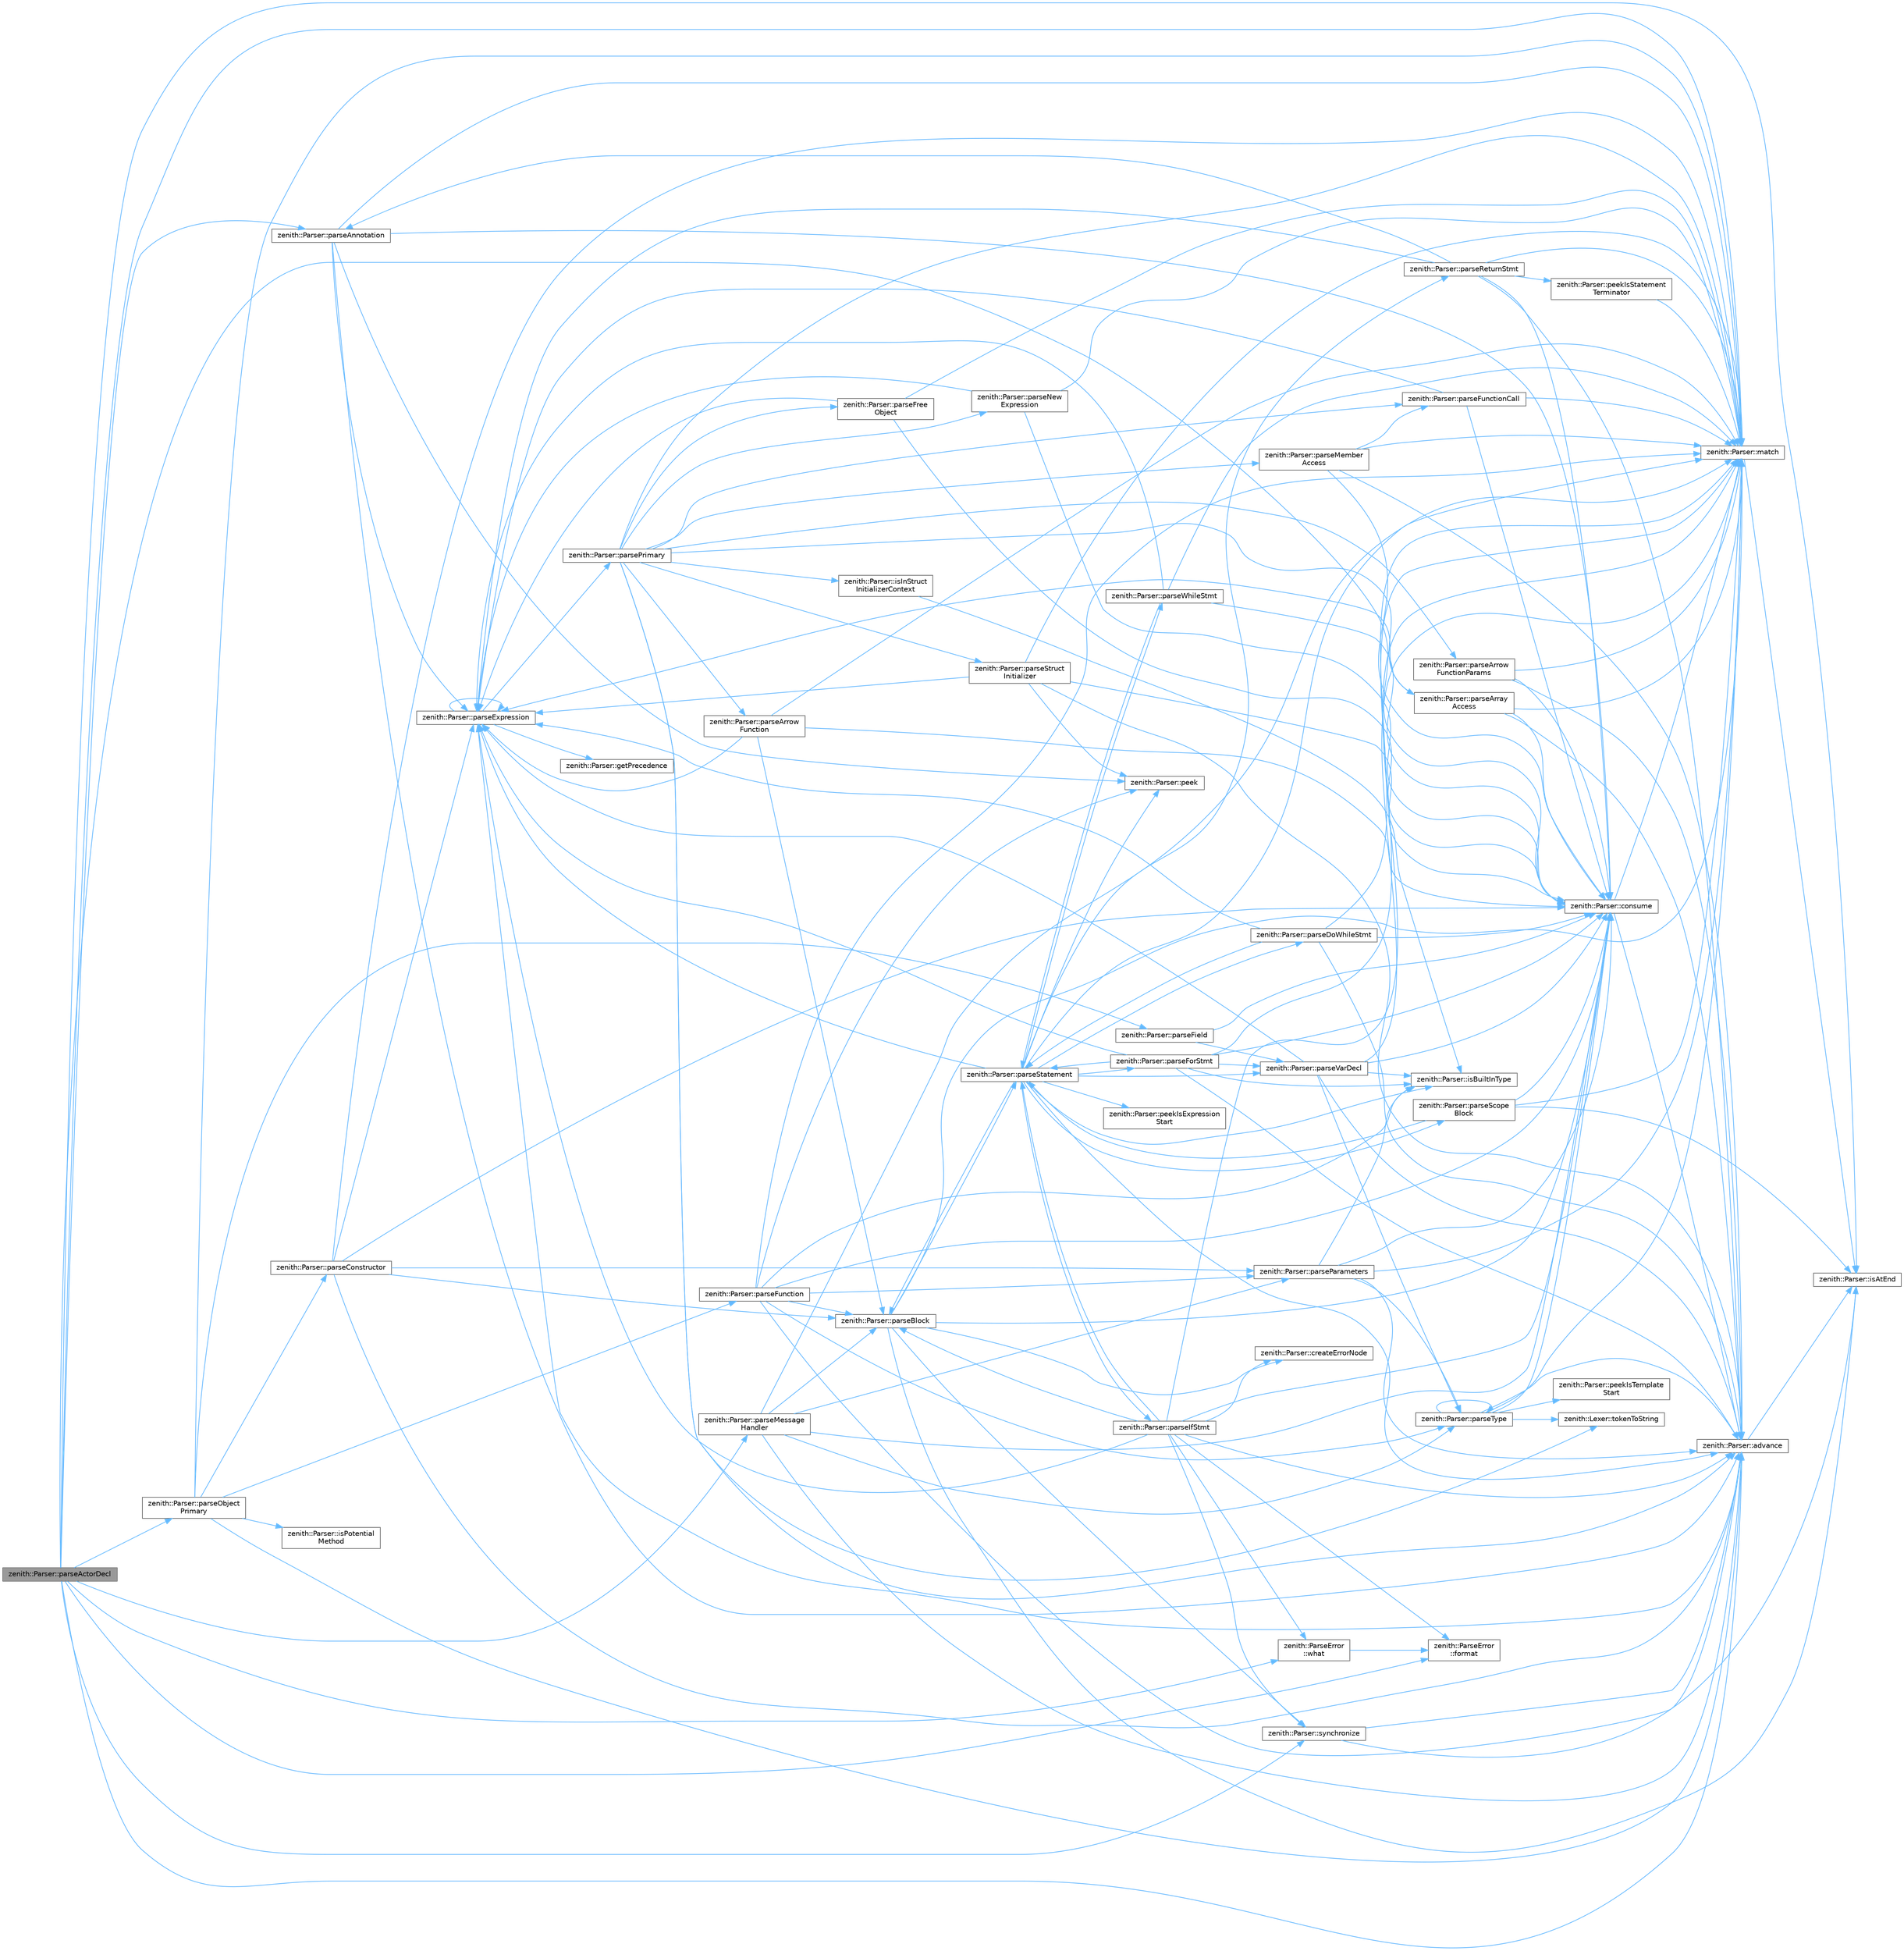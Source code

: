 digraph "zenith::Parser::parseActorDecl"
{
 // LATEX_PDF_SIZE
  bgcolor="transparent";
  edge [fontname=Helvetica,fontsize=10,labelfontname=Helvetica,labelfontsize=10];
  node [fontname=Helvetica,fontsize=10,shape=box,height=0.2,width=0.4];
  rankdir="LR";
  Node1 [id="Node000001",label="zenith::Parser::parseActorDecl",height=0.2,width=0.4,color="gray40", fillcolor="grey60", style="filled", fontcolor="black",tooltip=" "];
  Node1 -> Node2 [id="edge1_Node000001_Node000002",color="steelblue1",style="solid",tooltip=" "];
  Node2 [id="Node000002",label="zenith::Parser::advance",height=0.2,width=0.4,color="grey40", fillcolor="white", style="filled",URL="$classzenith_1_1_parser.html#a9639927866a398781d4c1d205da431d8",tooltip=" "];
  Node2 -> Node3 [id="edge2_Node000002_Node000003",color="steelblue1",style="solid",tooltip=" "];
  Node3 [id="Node000003",label="zenith::Parser::isAtEnd",height=0.2,width=0.4,color="grey40", fillcolor="white", style="filled",URL="$classzenith_1_1_parser.html#a7fa9d1e2197db94168ba4e2c4fd98ad1",tooltip=" "];
  Node1 -> Node4 [id="edge3_Node000001_Node000004",color="steelblue1",style="solid",tooltip=" "];
  Node4 [id="Node000004",label="zenith::Parser::consume",height=0.2,width=0.4,color="grey40", fillcolor="white", style="filled",URL="$classzenith_1_1_parser.html#a729f5bdd53b7be97e8f5f3fb28f64249",tooltip=" "];
  Node4 -> Node2 [id="edge4_Node000004_Node000002",color="steelblue1",style="solid",tooltip=" "];
  Node4 -> Node5 [id="edge5_Node000004_Node000005",color="steelblue1",style="solid",tooltip=" "];
  Node5 [id="Node000005",label="zenith::Parser::match",height=0.2,width=0.4,color="grey40", fillcolor="white", style="filled",URL="$classzenith_1_1_parser.html#a6a8b25ba2a7a7f371a02b1419121e8cb",tooltip=" "];
  Node5 -> Node3 [id="edge6_Node000005_Node000003",color="steelblue1",style="solid",tooltip=" "];
  Node1 -> Node6 [id="edge7_Node000001_Node000006",color="steelblue1",style="solid",tooltip=" "];
  Node6 [id="Node000006",label="zenith::ParseError\l::format",height=0.2,width=0.4,color="grey40", fillcolor="white", style="filled",URL="$classzenith_1_1_parse_error.html#a432ddabc956004a6660137f537d2ba45",tooltip=" "];
  Node1 -> Node3 [id="edge8_Node000001_Node000003",color="steelblue1",style="solid",tooltip=" "];
  Node1 -> Node5 [id="edge9_Node000001_Node000005",color="steelblue1",style="solid",tooltip=" "];
  Node1 -> Node7 [id="edge10_Node000001_Node000007",color="steelblue1",style="solid",tooltip=" "];
  Node7 [id="Node000007",label="zenith::Parser::parseAnnotation",height=0.2,width=0.4,color="grey40", fillcolor="white", style="filled",URL="$classzenith_1_1_parser.html#afff2e82900309df63d9aa89f4d3e31d6",tooltip=" "];
  Node7 -> Node2 [id="edge11_Node000007_Node000002",color="steelblue1",style="solid",tooltip=" "];
  Node7 -> Node4 [id="edge12_Node000007_Node000004",color="steelblue1",style="solid",tooltip=" "];
  Node7 -> Node5 [id="edge13_Node000007_Node000005",color="steelblue1",style="solid",tooltip=" "];
  Node7 -> Node8 [id="edge14_Node000007_Node000008",color="steelblue1",style="solid",tooltip=" "];
  Node8 [id="Node000008",label="zenith::Parser::parseExpression",height=0.2,width=0.4,color="grey40", fillcolor="white", style="filled",URL="$classzenith_1_1_parser.html#a239906fd51d54598f6d3dcc18d97b6b9",tooltip=" "];
  Node8 -> Node2 [id="edge15_Node000008_Node000002",color="steelblue1",style="solid",tooltip=" "];
  Node8 -> Node9 [id="edge16_Node000008_Node000009",color="steelblue1",style="solid",tooltip=" "];
  Node9 [id="Node000009",label="zenith::Parser::getPrecedence",height=0.2,width=0.4,color="grey40", fillcolor="white", style="filled",URL="$classzenith_1_1_parser.html#a5386ec516fb692a1b1ecd9058ca2c19e",tooltip=" "];
  Node8 -> Node8 [id="edge17_Node000008_Node000008",color="steelblue1",style="solid",tooltip=" "];
  Node8 -> Node10 [id="edge18_Node000008_Node000010",color="steelblue1",style="solid",tooltip=" "];
  Node10 [id="Node000010",label="zenith::Parser::parsePrimary",height=0.2,width=0.4,color="grey40", fillcolor="white", style="filled",URL="$classzenith_1_1_parser.html#a9425b18adfbb62629ae5ea654addc7cb",tooltip=" "];
  Node10 -> Node2 [id="edge19_Node000010_Node000002",color="steelblue1",style="solid",tooltip=" "];
  Node10 -> Node11 [id="edge20_Node000010_Node000011",color="steelblue1",style="solid",tooltip=" "];
  Node11 [id="Node000011",label="zenith::Parser::isInStruct\lInitializerContext",height=0.2,width=0.4,color="grey40", fillcolor="white", style="filled",URL="$classzenith_1_1_parser.html#a122c98490d526265ce1a9a2ecaf188f9",tooltip=" "];
  Node11 -> Node12 [id="edge21_Node000011_Node000012",color="steelblue1",style="solid",tooltip=" "];
  Node12 [id="Node000012",label="zenith::Parser::isBuiltInType",height=0.2,width=0.4,color="grey40", fillcolor="white", style="filled",URL="$classzenith_1_1_parser.html#a68c100d957e0a8960de2fca188e23054",tooltip=" "];
  Node10 -> Node5 [id="edge22_Node000010_Node000005",color="steelblue1",style="solid",tooltip=" "];
  Node10 -> Node13 [id="edge23_Node000010_Node000013",color="steelblue1",style="solid",tooltip=" "];
  Node13 [id="Node000013",label="zenith::Parser::parseArray\lAccess",height=0.2,width=0.4,color="grey40", fillcolor="white", style="filled",URL="$classzenith_1_1_parser.html#ad32b5cfe98f909cade9216d65b046f58",tooltip=" "];
  Node13 -> Node2 [id="edge24_Node000013_Node000002",color="steelblue1",style="solid",tooltip=" "];
  Node13 -> Node4 [id="edge25_Node000013_Node000004",color="steelblue1",style="solid",tooltip=" "];
  Node13 -> Node5 [id="edge26_Node000013_Node000005",color="steelblue1",style="solid",tooltip=" "];
  Node13 -> Node8 [id="edge27_Node000013_Node000008",color="steelblue1",style="solid",tooltip=" "];
  Node10 -> Node14 [id="edge28_Node000010_Node000014",color="steelblue1",style="solid",tooltip=" "];
  Node14 [id="Node000014",label="zenith::Parser::parseArrow\lFunction",height=0.2,width=0.4,color="grey40", fillcolor="white", style="filled",URL="$classzenith_1_1_parser.html#a7ea0f8e309ed2fbdf1a9e2ebfa2fbf8d",tooltip=" "];
  Node14 -> Node4 [id="edge29_Node000014_Node000004",color="steelblue1",style="solid",tooltip=" "];
  Node14 -> Node5 [id="edge30_Node000014_Node000005",color="steelblue1",style="solid",tooltip=" "];
  Node14 -> Node15 [id="edge31_Node000014_Node000015",color="steelblue1",style="solid",tooltip=" "];
  Node15 [id="Node000015",label="zenith::Parser::parseBlock",height=0.2,width=0.4,color="grey40", fillcolor="white", style="filled",URL="$classzenith_1_1_parser.html#afed5c18e77fc012fe5db9f9e6175e642",tooltip=" "];
  Node15 -> Node4 [id="edge32_Node000015_Node000004",color="steelblue1",style="solid",tooltip=" "];
  Node15 -> Node16 [id="edge33_Node000015_Node000016",color="steelblue1",style="solid",tooltip=" "];
  Node16 [id="Node000016",label="zenith::Parser::createErrorNode",height=0.2,width=0.4,color="grey40", fillcolor="white", style="filled",URL="$classzenith_1_1_parser.html#a6576cab9cc379e6ba26cfce915ad3de6",tooltip=" "];
  Node15 -> Node3 [id="edge34_Node000015_Node000003",color="steelblue1",style="solid",tooltip=" "];
  Node15 -> Node5 [id="edge35_Node000015_Node000005",color="steelblue1",style="solid",tooltip=" "];
  Node15 -> Node17 [id="edge36_Node000015_Node000017",color="steelblue1",style="solid",tooltip=" "];
  Node17 [id="Node000017",label="zenith::Parser::parseStatement",height=0.2,width=0.4,color="grey40", fillcolor="white", style="filled",URL="$classzenith_1_1_parser.html#ada8dc19e8cb4a0f1b37d3ef6a2eb3f9d",tooltip=" "];
  Node17 -> Node2 [id="edge37_Node000017_Node000002",color="steelblue1",style="solid",tooltip=" "];
  Node17 -> Node12 [id="edge38_Node000017_Node000012",color="steelblue1",style="solid",tooltip=" "];
  Node17 -> Node5 [id="edge39_Node000017_Node000005",color="steelblue1",style="solid",tooltip=" "];
  Node17 -> Node15 [id="edge40_Node000017_Node000015",color="steelblue1",style="solid",tooltip=" "];
  Node17 -> Node18 [id="edge41_Node000017_Node000018",color="steelblue1",style="solid",tooltip=" "];
  Node18 [id="Node000018",label="zenith::Parser::parseDoWhileStmt",height=0.2,width=0.4,color="grey40", fillcolor="white", style="filled",URL="$classzenith_1_1_parser.html#a17d038fc7ad2c0dac1b038889f4426ca",tooltip=" "];
  Node18 -> Node2 [id="edge42_Node000018_Node000002",color="steelblue1",style="solid",tooltip=" "];
  Node18 -> Node4 [id="edge43_Node000018_Node000004",color="steelblue1",style="solid",tooltip=" "];
  Node18 -> Node5 [id="edge44_Node000018_Node000005",color="steelblue1",style="solid",tooltip=" "];
  Node18 -> Node8 [id="edge45_Node000018_Node000008",color="steelblue1",style="solid",tooltip=" "];
  Node18 -> Node17 [id="edge46_Node000018_Node000017",color="steelblue1",style="solid",tooltip=" "];
  Node17 -> Node8 [id="edge47_Node000017_Node000008",color="steelblue1",style="solid",tooltip=" "];
  Node17 -> Node19 [id="edge48_Node000017_Node000019",color="steelblue1",style="solid",tooltip=" "];
  Node19 [id="Node000019",label="zenith::Parser::parseForStmt",height=0.2,width=0.4,color="grey40", fillcolor="white", style="filled",URL="$classzenith_1_1_parser.html#ab8ae32b49e1a7d1492f14c6b381aa52b",tooltip=" "];
  Node19 -> Node2 [id="edge49_Node000019_Node000002",color="steelblue1",style="solid",tooltip=" "];
  Node19 -> Node4 [id="edge50_Node000019_Node000004",color="steelblue1",style="solid",tooltip=" "];
  Node19 -> Node12 [id="edge51_Node000019_Node000012",color="steelblue1",style="solid",tooltip=" "];
  Node19 -> Node5 [id="edge52_Node000019_Node000005",color="steelblue1",style="solid",tooltip=" "];
  Node19 -> Node8 [id="edge53_Node000019_Node000008",color="steelblue1",style="solid",tooltip=" "];
  Node19 -> Node17 [id="edge54_Node000019_Node000017",color="steelblue1",style="solid",tooltip=" "];
  Node19 -> Node20 [id="edge55_Node000019_Node000020",color="steelblue1",style="solid",tooltip=" "];
  Node20 [id="Node000020",label="zenith::Parser::parseVarDecl",height=0.2,width=0.4,color="grey40", fillcolor="white", style="filled",URL="$classzenith_1_1_parser.html#a4846f1e07a0155bb95bfee2888cd4e49",tooltip=" "];
  Node20 -> Node2 [id="edge56_Node000020_Node000002",color="steelblue1",style="solid",tooltip=" "];
  Node20 -> Node4 [id="edge57_Node000020_Node000004",color="steelblue1",style="solid",tooltip=" "];
  Node20 -> Node12 [id="edge58_Node000020_Node000012",color="steelblue1",style="solid",tooltip=" "];
  Node20 -> Node5 [id="edge59_Node000020_Node000005",color="steelblue1",style="solid",tooltip=" "];
  Node20 -> Node8 [id="edge60_Node000020_Node000008",color="steelblue1",style="solid",tooltip=" "];
  Node20 -> Node21 [id="edge61_Node000020_Node000021",color="steelblue1",style="solid",tooltip=" "];
  Node21 [id="Node000021",label="zenith::Parser::parseType",height=0.2,width=0.4,color="grey40", fillcolor="white", style="filled",URL="$classzenith_1_1_parser.html#a62bb32082ed32f00e6071e1acc026ea1",tooltip=" "];
  Node21 -> Node2 [id="edge62_Node000021_Node000002",color="steelblue1",style="solid",tooltip=" "];
  Node21 -> Node4 [id="edge63_Node000021_Node000004",color="steelblue1",style="solid",tooltip=" "];
  Node21 -> Node5 [id="edge64_Node000021_Node000005",color="steelblue1",style="solid",tooltip=" "];
  Node21 -> Node21 [id="edge65_Node000021_Node000021",color="steelblue1",style="solid",tooltip=" "];
  Node21 -> Node22 [id="edge66_Node000021_Node000022",color="steelblue1",style="solid",tooltip=" "];
  Node22 [id="Node000022",label="zenith::Parser::peekIsTemplate\lStart",height=0.2,width=0.4,color="grey40", fillcolor="white", style="filled",URL="$classzenith_1_1_parser.html#adc6473d2aff0043321f35dfdf132f618",tooltip=" "];
  Node21 -> Node23 [id="edge67_Node000021_Node000023",color="steelblue1",style="solid",tooltip=" "];
  Node23 [id="Node000023",label="zenith::Lexer::tokenToString",height=0.2,width=0.4,color="grey40", fillcolor="white", style="filled",URL="$classzenith_1_1_lexer.html#a7265d90eb9fdc3d46aacdcf2a7e84a23",tooltip=" "];
  Node17 -> Node24 [id="edge68_Node000017_Node000024",color="steelblue1",style="solid",tooltip=" "];
  Node24 [id="Node000024",label="zenith::Parser::parseIfStmt",height=0.2,width=0.4,color="grey40", fillcolor="white", style="filled",URL="$classzenith_1_1_parser.html#a6086729ddce119c88e10fe622d069d8f",tooltip=" "];
  Node24 -> Node2 [id="edge69_Node000024_Node000002",color="steelblue1",style="solid",tooltip=" "];
  Node24 -> Node4 [id="edge70_Node000024_Node000004",color="steelblue1",style="solid",tooltip=" "];
  Node24 -> Node16 [id="edge71_Node000024_Node000016",color="steelblue1",style="solid",tooltip=" "];
  Node24 -> Node6 [id="edge72_Node000024_Node000006",color="steelblue1",style="solid",tooltip=" "];
  Node24 -> Node5 [id="edge73_Node000024_Node000005",color="steelblue1",style="solid",tooltip=" "];
  Node24 -> Node15 [id="edge74_Node000024_Node000015",color="steelblue1",style="solid",tooltip=" "];
  Node24 -> Node8 [id="edge75_Node000024_Node000008",color="steelblue1",style="solid",tooltip=" "];
  Node24 -> Node17 [id="edge76_Node000024_Node000017",color="steelblue1",style="solid",tooltip=" "];
  Node24 -> Node25 [id="edge77_Node000024_Node000025",color="steelblue1",style="solid",tooltip=" "];
  Node25 [id="Node000025",label="zenith::Parser::synchronize",height=0.2,width=0.4,color="grey40", fillcolor="white", style="filled",URL="$classzenith_1_1_parser.html#a09ca7eb4b886643cc7673062713a718f",tooltip=" "];
  Node25 -> Node2 [id="edge78_Node000025_Node000002",color="steelblue1",style="solid",tooltip=" "];
  Node25 -> Node3 [id="edge79_Node000025_Node000003",color="steelblue1",style="solid",tooltip=" "];
  Node24 -> Node26 [id="edge80_Node000024_Node000026",color="steelblue1",style="solid",tooltip=" "];
  Node26 [id="Node000026",label="zenith::ParseError\l::what",height=0.2,width=0.4,color="grey40", fillcolor="white", style="filled",URL="$classzenith_1_1_parse_error.html#a9fb114a980ca601574f4dd9cf122aa0e",tooltip=" "];
  Node26 -> Node6 [id="edge81_Node000026_Node000006",color="steelblue1",style="solid",tooltip=" "];
  Node17 -> Node27 [id="edge82_Node000017_Node000027",color="steelblue1",style="solid",tooltip=" "];
  Node27 [id="Node000027",label="zenith::Parser::parseReturnStmt",height=0.2,width=0.4,color="grey40", fillcolor="white", style="filled",URL="$classzenith_1_1_parser.html#a5e026e55d4a57bea1b5ffa7d3b5e93a8",tooltip=" "];
  Node27 -> Node2 [id="edge83_Node000027_Node000002",color="steelblue1",style="solid",tooltip=" "];
  Node27 -> Node4 [id="edge84_Node000027_Node000004",color="steelblue1",style="solid",tooltip=" "];
  Node27 -> Node5 [id="edge85_Node000027_Node000005",color="steelblue1",style="solid",tooltip=" "];
  Node27 -> Node7 [id="edge86_Node000027_Node000007",color="steelblue1",style="solid",tooltip=" "];
  Node27 -> Node8 [id="edge87_Node000027_Node000008",color="steelblue1",style="solid",tooltip=" "];
  Node27 -> Node28 [id="edge88_Node000027_Node000028",color="steelblue1",style="solid",tooltip=" "];
  Node28 [id="Node000028",label="zenith::Parser::peekIsStatement\lTerminator",height=0.2,width=0.4,color="grey40", fillcolor="white", style="filled",URL="$classzenith_1_1_parser.html#a4deb3146abfbc7ce7f5a4cc973a9fc18",tooltip=" "];
  Node28 -> Node5 [id="edge89_Node000028_Node000005",color="steelblue1",style="solid",tooltip=" "];
  Node17 -> Node29 [id="edge90_Node000017_Node000029",color="steelblue1",style="solid",tooltip=" "];
  Node29 [id="Node000029",label="zenith::Parser::parseScope\lBlock",height=0.2,width=0.4,color="grey40", fillcolor="white", style="filled",URL="$classzenith_1_1_parser.html#acd4ccda2b4a409498daa93e31f2bc23f",tooltip=" "];
  Node29 -> Node4 [id="edge91_Node000029_Node000004",color="steelblue1",style="solid",tooltip=" "];
  Node29 -> Node3 [id="edge92_Node000029_Node000003",color="steelblue1",style="solid",tooltip=" "];
  Node29 -> Node5 [id="edge93_Node000029_Node000005",color="steelblue1",style="solid",tooltip=" "];
  Node29 -> Node17 [id="edge94_Node000029_Node000017",color="steelblue1",style="solid",tooltip=" "];
  Node17 -> Node20 [id="edge95_Node000017_Node000020",color="steelblue1",style="solid",tooltip=" "];
  Node17 -> Node30 [id="edge96_Node000017_Node000030",color="steelblue1",style="solid",tooltip=" "];
  Node30 [id="Node000030",label="zenith::Parser::parseWhileStmt",height=0.2,width=0.4,color="grey40", fillcolor="white", style="filled",URL="$classzenith_1_1_parser.html#a6f8fd13014d6a0e82f53ce08a8f9766d",tooltip=" "];
  Node30 -> Node4 [id="edge97_Node000030_Node000004",color="steelblue1",style="solid",tooltip=" "];
  Node30 -> Node5 [id="edge98_Node000030_Node000005",color="steelblue1",style="solid",tooltip=" "];
  Node30 -> Node8 [id="edge99_Node000030_Node000008",color="steelblue1",style="solid",tooltip=" "];
  Node30 -> Node17 [id="edge100_Node000030_Node000017",color="steelblue1",style="solid",tooltip=" "];
  Node17 -> Node31 [id="edge101_Node000017_Node000031",color="steelblue1",style="solid",tooltip=" "];
  Node31 [id="Node000031",label="zenith::Parser::peek",height=0.2,width=0.4,color="grey40", fillcolor="white", style="filled",URL="$classzenith_1_1_parser.html#a979d431c48a2bb73bd40a9fd6d65ba36",tooltip=" "];
  Node17 -> Node32 [id="edge102_Node000017_Node000032",color="steelblue1",style="solid",tooltip=" "];
  Node32 [id="Node000032",label="zenith::Parser::peekIsExpression\lStart",height=0.2,width=0.4,color="grey40", fillcolor="white", style="filled",URL="$classzenith_1_1_parser.html#ad60004f6810cc28102461c948ec5bb2f",tooltip=" "];
  Node15 -> Node25 [id="edge103_Node000015_Node000025",color="steelblue1",style="solid",tooltip=" "];
  Node14 -> Node8 [id="edge104_Node000014_Node000008",color="steelblue1",style="solid",tooltip=" "];
  Node10 -> Node33 [id="edge105_Node000010_Node000033",color="steelblue1",style="solid",tooltip=" "];
  Node33 [id="Node000033",label="zenith::Parser::parseArrow\lFunctionParams",height=0.2,width=0.4,color="grey40", fillcolor="white", style="filled",URL="$classzenith_1_1_parser.html#adfd7efe9485b95d3c1d2acbcec912527",tooltip=" "];
  Node33 -> Node2 [id="edge106_Node000033_Node000002",color="steelblue1",style="solid",tooltip=" "];
  Node33 -> Node4 [id="edge107_Node000033_Node000004",color="steelblue1",style="solid",tooltip=" "];
  Node33 -> Node5 [id="edge108_Node000033_Node000005",color="steelblue1",style="solid",tooltip=" "];
  Node10 -> Node34 [id="edge109_Node000010_Node000034",color="steelblue1",style="solid",tooltip=" "];
  Node34 [id="Node000034",label="zenith::Parser::parseFree\lObject",height=0.2,width=0.4,color="grey40", fillcolor="white", style="filled",URL="$classzenith_1_1_parser.html#a697fe5477ca0023efdefd6e66f4e0a49",tooltip=" "];
  Node34 -> Node4 [id="edge110_Node000034_Node000004",color="steelblue1",style="solid",tooltip=" "];
  Node34 -> Node5 [id="edge111_Node000034_Node000005",color="steelblue1",style="solid",tooltip=" "];
  Node34 -> Node8 [id="edge112_Node000034_Node000008",color="steelblue1",style="solid",tooltip=" "];
  Node10 -> Node35 [id="edge113_Node000010_Node000035",color="steelblue1",style="solid",tooltip=" "];
  Node35 [id="Node000035",label="zenith::Parser::parseFunctionCall",height=0.2,width=0.4,color="grey40", fillcolor="white", style="filled",URL="$classzenith_1_1_parser.html#ae2442c2e624e13794605b1ff56047ee8",tooltip=" "];
  Node35 -> Node4 [id="edge114_Node000035_Node000004",color="steelblue1",style="solid",tooltip=" "];
  Node35 -> Node5 [id="edge115_Node000035_Node000005",color="steelblue1",style="solid",tooltip=" "];
  Node35 -> Node8 [id="edge116_Node000035_Node000008",color="steelblue1",style="solid",tooltip=" "];
  Node10 -> Node36 [id="edge117_Node000010_Node000036",color="steelblue1",style="solid",tooltip=" "];
  Node36 [id="Node000036",label="zenith::Parser::parseMember\lAccess",height=0.2,width=0.4,color="grey40", fillcolor="white", style="filled",URL="$classzenith_1_1_parser.html#a5f581f39453bce8e553d9d96c5c8d0d2",tooltip=" "];
  Node36 -> Node2 [id="edge118_Node000036_Node000002",color="steelblue1",style="solid",tooltip=" "];
  Node36 -> Node4 [id="edge119_Node000036_Node000004",color="steelblue1",style="solid",tooltip=" "];
  Node36 -> Node5 [id="edge120_Node000036_Node000005",color="steelblue1",style="solid",tooltip=" "];
  Node36 -> Node35 [id="edge121_Node000036_Node000035",color="steelblue1",style="solid",tooltip=" "];
  Node10 -> Node37 [id="edge122_Node000010_Node000037",color="steelblue1",style="solid",tooltip=" "];
  Node37 [id="Node000037",label="zenith::Parser::parseNew\lExpression",height=0.2,width=0.4,color="grey40", fillcolor="white", style="filled",URL="$classzenith_1_1_parser.html#aa984ed730ca80620a7033d259b6faea5",tooltip=" "];
  Node37 -> Node4 [id="edge123_Node000037_Node000004",color="steelblue1",style="solid",tooltip=" "];
  Node37 -> Node5 [id="edge124_Node000037_Node000005",color="steelblue1",style="solid",tooltip=" "];
  Node37 -> Node8 [id="edge125_Node000037_Node000008",color="steelblue1",style="solid",tooltip=" "];
  Node10 -> Node38 [id="edge126_Node000010_Node000038",color="steelblue1",style="solid",tooltip=" "];
  Node38 [id="Node000038",label="zenith::Parser::parseStruct\lInitializer",height=0.2,width=0.4,color="grey40", fillcolor="white", style="filled",URL="$classzenith_1_1_parser.html#a4646bbfa2a663abbc777ae26d44e9522",tooltip=" "];
  Node38 -> Node2 [id="edge127_Node000038_Node000002",color="steelblue1",style="solid",tooltip=" "];
  Node38 -> Node4 [id="edge128_Node000038_Node000004",color="steelblue1",style="solid",tooltip=" "];
  Node38 -> Node5 [id="edge129_Node000038_Node000005",color="steelblue1",style="solid",tooltip=" "];
  Node38 -> Node8 [id="edge130_Node000038_Node000008",color="steelblue1",style="solid",tooltip=" "];
  Node38 -> Node31 [id="edge131_Node000038_Node000031",color="steelblue1",style="solid",tooltip=" "];
  Node10 -> Node23 [id="edge132_Node000010_Node000023",color="steelblue1",style="solid",tooltip=" "];
  Node7 -> Node31 [id="edge133_Node000007_Node000031",color="steelblue1",style="solid",tooltip=" "];
  Node1 -> Node39 [id="edge134_Node000001_Node000039",color="steelblue1",style="solid",tooltip=" "];
  Node39 [id="Node000039",label="zenith::Parser::parseMessage\lHandler",height=0.2,width=0.4,color="grey40", fillcolor="white", style="filled",URL="$classzenith_1_1_parser.html#a78d55766725bfdd0c7b718adf355eee3",tooltip=" "];
  Node39 -> Node2 [id="edge135_Node000039_Node000002",color="steelblue1",style="solid",tooltip=" "];
  Node39 -> Node4 [id="edge136_Node000039_Node000004",color="steelblue1",style="solid",tooltip=" "];
  Node39 -> Node5 [id="edge137_Node000039_Node000005",color="steelblue1",style="solid",tooltip=" "];
  Node39 -> Node15 [id="edge138_Node000039_Node000015",color="steelblue1",style="solid",tooltip=" "];
  Node39 -> Node40 [id="edge139_Node000039_Node000040",color="steelblue1",style="solid",tooltip=" "];
  Node40 [id="Node000040",label="zenith::Parser::parseParameters",height=0.2,width=0.4,color="grey40", fillcolor="white", style="filled",URL="$classzenith_1_1_parser.html#ae6835a329d4b3f36036803ea2c8968fb",tooltip=" "];
  Node40 -> Node2 [id="edge140_Node000040_Node000002",color="steelblue1",style="solid",tooltip=" "];
  Node40 -> Node4 [id="edge141_Node000040_Node000004",color="steelblue1",style="solid",tooltip=" "];
  Node40 -> Node12 [id="edge142_Node000040_Node000012",color="steelblue1",style="solid",tooltip=" "];
  Node40 -> Node5 [id="edge143_Node000040_Node000005",color="steelblue1",style="solid",tooltip=" "];
  Node40 -> Node21 [id="edge144_Node000040_Node000021",color="steelblue1",style="solid",tooltip=" "];
  Node39 -> Node21 [id="edge145_Node000039_Node000021",color="steelblue1",style="solid",tooltip=" "];
  Node1 -> Node41 [id="edge146_Node000001_Node000041",color="steelblue1",style="solid",tooltip=" "];
  Node41 [id="Node000041",label="zenith::Parser::parseObject\lPrimary",height=0.2,width=0.4,color="grey40", fillcolor="white", style="filled",URL="$classzenith_1_1_parser.html#a74f0f075ac6a9a7935b8b0b20bd1f3ef",tooltip=" "];
  Node41 -> Node2 [id="edge147_Node000041_Node000002",color="steelblue1",style="solid",tooltip=" "];
  Node41 -> Node42 [id="edge148_Node000041_Node000042",color="steelblue1",style="solid",tooltip=" "];
  Node42 [id="Node000042",label="zenith::Parser::isPotential\lMethod",height=0.2,width=0.4,color="grey40", fillcolor="white", style="filled",URL="$classzenith_1_1_parser.html#a3ce12be12969221d8326beb893810acd",tooltip=" "];
  Node41 -> Node5 [id="edge149_Node000041_Node000005",color="steelblue1",style="solid",tooltip=" "];
  Node41 -> Node43 [id="edge150_Node000041_Node000043",color="steelblue1",style="solid",tooltip=" "];
  Node43 [id="Node000043",label="zenith::Parser::parseConstructor",height=0.2,width=0.4,color="grey40", fillcolor="white", style="filled",URL="$classzenith_1_1_parser.html#ae37a2b420e456af55c07efd04676b4af",tooltip=" "];
  Node43 -> Node2 [id="edge151_Node000043_Node000002",color="steelblue1",style="solid",tooltip=" "];
  Node43 -> Node4 [id="edge152_Node000043_Node000004",color="steelblue1",style="solid",tooltip=" "];
  Node43 -> Node5 [id="edge153_Node000043_Node000005",color="steelblue1",style="solid",tooltip=" "];
  Node43 -> Node15 [id="edge154_Node000043_Node000015",color="steelblue1",style="solid",tooltip=" "];
  Node43 -> Node8 [id="edge155_Node000043_Node000008",color="steelblue1",style="solid",tooltip=" "];
  Node43 -> Node40 [id="edge156_Node000043_Node000040",color="steelblue1",style="solid",tooltip=" "];
  Node41 -> Node44 [id="edge157_Node000041_Node000044",color="steelblue1",style="solid",tooltip=" "];
  Node44 [id="Node000044",label="zenith::Parser::parseField",height=0.2,width=0.4,color="grey40", fillcolor="white", style="filled",URL="$classzenith_1_1_parser.html#a12db59c0397e2ec966e47382f55b4ab8",tooltip=" "];
  Node44 -> Node4 [id="edge158_Node000044_Node000004",color="steelblue1",style="solid",tooltip=" "];
  Node44 -> Node20 [id="edge159_Node000044_Node000020",color="steelblue1",style="solid",tooltip=" "];
  Node41 -> Node45 [id="edge160_Node000041_Node000045",color="steelblue1",style="solid",tooltip=" "];
  Node45 [id="Node000045",label="zenith::Parser::parseFunction",height=0.2,width=0.4,color="grey40", fillcolor="white", style="filled",URL="$classzenith_1_1_parser.html#a8647a213885b6a7d25032d40410f827b",tooltip=" "];
  Node45 -> Node2 [id="edge161_Node000045_Node000002",color="steelblue1",style="solid",tooltip=" "];
  Node45 -> Node4 [id="edge162_Node000045_Node000004",color="steelblue1",style="solid",tooltip=" "];
  Node45 -> Node12 [id="edge163_Node000045_Node000012",color="steelblue1",style="solid",tooltip=" "];
  Node45 -> Node5 [id="edge164_Node000045_Node000005",color="steelblue1",style="solid",tooltip=" "];
  Node45 -> Node15 [id="edge165_Node000045_Node000015",color="steelblue1",style="solid",tooltip=" "];
  Node45 -> Node40 [id="edge166_Node000045_Node000040",color="steelblue1",style="solid",tooltip=" "];
  Node45 -> Node21 [id="edge167_Node000045_Node000021",color="steelblue1",style="solid",tooltip=" "];
  Node45 -> Node31 [id="edge168_Node000045_Node000031",color="steelblue1",style="solid",tooltip=" "];
  Node1 -> Node25 [id="edge169_Node000001_Node000025",color="steelblue1",style="solid",tooltip=" "];
  Node1 -> Node26 [id="edge170_Node000001_Node000026",color="steelblue1",style="solid",tooltip=" "];
}
